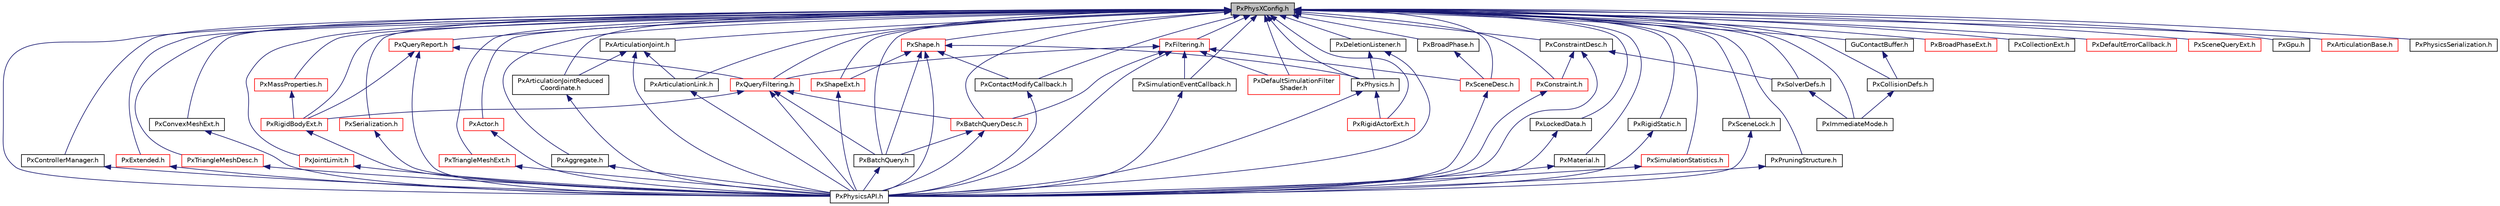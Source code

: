 digraph "PxPhysXConfig.h"
{
  edge [fontname="Helvetica",fontsize="10",labelfontname="Helvetica",labelfontsize="10"];
  node [fontname="Helvetica",fontsize="10",shape=record];
  Node0 [label="PxPhysXConfig.h",height=0.2,width=0.4,color="black", fillcolor="grey75", style="filled", fontcolor="black"];
  Node0 -> Node1 [dir="back",color="midnightblue",fontsize="10",style="solid",fontname="Helvetica"];
  Node1 [label="PxControllerManager.h",height=0.2,width=0.4,color="black", fillcolor="white", style="filled",URL="$PxControllerManager_8h.html"];
  Node1 -> Node2 [dir="back",color="midnightblue",fontsize="10",style="solid",fontname="Helvetica"];
  Node2 [label="PxPhysicsAPI.h",height=0.2,width=0.4,color="black", fillcolor="white", style="filled",URL="$PxPhysicsAPI_8h.html"];
  Node0 -> Node3 [dir="back",color="midnightblue",fontsize="10",style="solid",fontname="Helvetica"];
  Node3 [label="PxExtended.h",height=0.2,width=0.4,color="red", fillcolor="white", style="filled",URL="$PxExtended_8h.html"];
  Node3 -> Node2 [dir="back",color="midnightblue",fontsize="10",style="solid",fontname="Helvetica"];
  Node0 -> Node8 [dir="back",color="midnightblue",fontsize="10",style="solid",fontname="Helvetica"];
  Node8 [label="PxCollisionDefs.h",height=0.2,width=0.4,color="black", fillcolor="white", style="filled",URL="$PxCollisionDefs_8h.html"];
  Node8 -> Node9 [dir="back",color="midnightblue",fontsize="10",style="solid",fontname="Helvetica"];
  Node9 [label="PxImmediateMode.h",height=0.2,width=0.4,color="black", fillcolor="white", style="filled",URL="$PxImmediateMode_8h.html"];
  Node0 -> Node10 [dir="back",color="midnightblue",fontsize="10",style="solid",fontname="Helvetica"];
  Node10 [label="PxTriangleMeshDesc.h",height=0.2,width=0.4,color="red", fillcolor="white", style="filled",URL="$PxTriangleMeshDesc_8h.html"];
  Node10 -> Node2 [dir="back",color="midnightblue",fontsize="10",style="solid",fontname="Helvetica"];
  Node0 -> Node16 [dir="back",color="midnightblue",fontsize="10",style="solid",fontname="Helvetica"];
  Node16 [label="PxBroadPhaseExt.h",height=0.2,width=0.4,color="red", fillcolor="white", style="filled",URL="$PxBroadPhaseExt_8h.html"];
  Node0 -> Node17 [dir="back",color="midnightblue",fontsize="10",style="solid",fontname="Helvetica"];
  Node17 [label="PxCollectionExt.h",height=0.2,width=0.4,color="black", fillcolor="white", style="filled",URL="$PxCollectionExt_8h.html"];
  Node0 -> Node18 [dir="back",color="midnightblue",fontsize="10",style="solid",fontname="Helvetica"];
  Node18 [label="PxConvexMeshExt.h",height=0.2,width=0.4,color="black", fillcolor="white", style="filled",URL="$PxConvexMeshExt_8h.html"];
  Node18 -> Node2 [dir="back",color="midnightblue",fontsize="10",style="solid",fontname="Helvetica"];
  Node0 -> Node19 [dir="back",color="midnightblue",fontsize="10",style="solid",fontname="Helvetica"];
  Node19 [label="PxDefaultErrorCallback.h",height=0.2,width=0.4,color="red", fillcolor="white", style="filled",URL="$PxDefaultErrorCallback_8h.html"];
  Node0 -> Node20 [dir="back",color="midnightblue",fontsize="10",style="solid",fontname="Helvetica"];
  Node20 [label="PxDefaultSimulationFilter\lShader.h",height=0.2,width=0.4,color="red", fillcolor="white", style="filled",URL="$PxDefaultSimulationFilterShader_8h.html"];
  Node0 -> Node21 [dir="back",color="midnightblue",fontsize="10",style="solid",fontname="Helvetica"];
  Node21 [label="PxJointLimit.h",height=0.2,width=0.4,color="red", fillcolor="white", style="filled",URL="$PxJointLimit_8h.html"];
  Node21 -> Node2 [dir="back",color="midnightblue",fontsize="10",style="solid",fontname="Helvetica"];
  Node0 -> Node26 [dir="back",color="midnightblue",fontsize="10",style="solid",fontname="Helvetica"];
  Node26 [label="PxMassProperties.h",height=0.2,width=0.4,color="red", fillcolor="white", style="filled",URL="$PxMassProperties_8h.html"];
  Node26 -> Node27 [dir="back",color="midnightblue",fontsize="10",style="solid",fontname="Helvetica"];
  Node27 [label="PxRigidBodyExt.h",height=0.2,width=0.4,color="red", fillcolor="white", style="filled",URL="$PxRigidBodyExt_8h.html"];
  Node27 -> Node2 [dir="back",color="midnightblue",fontsize="10",style="solid",fontname="Helvetica"];
  Node0 -> Node28 [dir="back",color="midnightblue",fontsize="10",style="solid",fontname="Helvetica"];
  Node28 [label="PxRigidActorExt.h",height=0.2,width=0.4,color="red", fillcolor="white", style="filled",URL="$PxRigidActorExt_8h.html"];
  Node0 -> Node27 [dir="back",color="midnightblue",fontsize="10",style="solid",fontname="Helvetica"];
  Node0 -> Node29 [dir="back",color="midnightblue",fontsize="10",style="solid",fontname="Helvetica"];
  Node29 [label="PxSceneQueryExt.h",height=0.2,width=0.4,color="red", fillcolor="white", style="filled",URL="$PxSceneQueryExt_8h.html"];
  Node0 -> Node14 [dir="back",color="midnightblue",fontsize="10",style="solid",fontname="Helvetica"];
  Node14 [label="PxSerialization.h",height=0.2,width=0.4,color="red", fillcolor="white", style="filled",URL="$PxSerialization_8h.html"];
  Node14 -> Node2 [dir="back",color="midnightblue",fontsize="10",style="solid",fontname="Helvetica"];
  Node0 -> Node30 [dir="back",color="midnightblue",fontsize="10",style="solid",fontname="Helvetica"];
  Node30 [label="PxShapeExt.h",height=0.2,width=0.4,color="red", fillcolor="white", style="filled",URL="$PxShapeExt_8h.html"];
  Node30 -> Node2 [dir="back",color="midnightblue",fontsize="10",style="solid",fontname="Helvetica"];
  Node0 -> Node31 [dir="back",color="midnightblue",fontsize="10",style="solid",fontname="Helvetica"];
  Node31 [label="PxTriangleMeshExt.h",height=0.2,width=0.4,color="red", fillcolor="white", style="filled",URL="$PxTriangleMeshExt_8h.html"];
  Node31 -> Node2 [dir="back",color="midnightblue",fontsize="10",style="solid",fontname="Helvetica"];
  Node0 -> Node32 [dir="back",color="midnightblue",fontsize="10",style="solid",fontname="Helvetica"];
  Node32 [label="GuContactBuffer.h",height=0.2,width=0.4,color="black", fillcolor="white", style="filled",URL="$GuContactBuffer_8h.html"];
  Node32 -> Node8 [dir="back",color="midnightblue",fontsize="10",style="solid",fontname="Helvetica"];
  Node0 -> Node33 [dir="back",color="midnightblue",fontsize="10",style="solid",fontname="Helvetica"];
  Node33 [label="PxGpu.h",height=0.2,width=0.4,color="black", fillcolor="white", style="filled",URL="$PxGpu_8h.html"];
  Node0 -> Node34 [dir="back",color="midnightblue",fontsize="10",style="solid",fontname="Helvetica"];
  Node34 [label="PxActor.h",height=0.2,width=0.4,color="red", fillcolor="white", style="filled",URL="$PxActor_8h.html"];
  Node34 -> Node2 [dir="back",color="midnightblue",fontsize="10",style="solid",fontname="Helvetica"];
  Node0 -> Node51 [dir="back",color="midnightblue",fontsize="10",style="solid",fontname="Helvetica"];
  Node51 [label="PxAggregate.h",height=0.2,width=0.4,color="black", fillcolor="white", style="filled",URL="$PxAggregate_8h.html"];
  Node51 -> Node2 [dir="back",color="midnightblue",fontsize="10",style="solid",fontname="Helvetica"];
  Node0 -> Node52 [dir="back",color="midnightblue",fontsize="10",style="solid",fontname="Helvetica"];
  Node52 [label="PxArticulationBase.h",height=0.2,width=0.4,color="red", fillcolor="white", style="filled",URL="$PxArticulationBase_8h.html"];
  Node0 -> Node55 [dir="back",color="midnightblue",fontsize="10",style="solid",fontname="Helvetica"];
  Node55 [label="PxArticulationJoint.h",height=0.2,width=0.4,color="black", fillcolor="white", style="filled",URL="$PxArticulationJoint_8h.html"];
  Node55 -> Node56 [dir="back",color="midnightblue",fontsize="10",style="solid",fontname="Helvetica"];
  Node56 [label="PxArticulationJointReduced\lCoordinate.h",height=0.2,width=0.4,color="black", fillcolor="white", style="filled",URL="$PxArticulationJointReducedCoordinate_8h.html"];
  Node56 -> Node2 [dir="back",color="midnightblue",fontsize="10",style="solid",fontname="Helvetica"];
  Node55 -> Node41 [dir="back",color="midnightblue",fontsize="10",style="solid",fontname="Helvetica"];
  Node41 [label="PxArticulationLink.h",height=0.2,width=0.4,color="black", fillcolor="white", style="filled",URL="$PxArticulationLink_8h.html"];
  Node41 -> Node2 [dir="back",color="midnightblue",fontsize="10",style="solid",fontname="Helvetica"];
  Node55 -> Node2 [dir="back",color="midnightblue",fontsize="10",style="solid",fontname="Helvetica"];
  Node0 -> Node56 [dir="back",color="midnightblue",fontsize="10",style="solid",fontname="Helvetica"];
  Node0 -> Node41 [dir="back",color="midnightblue",fontsize="10",style="solid",fontname="Helvetica"];
  Node0 -> Node57 [dir="back",color="midnightblue",fontsize="10",style="solid",fontname="Helvetica"];
  Node57 [label="PxShape.h",height=0.2,width=0.4,color="red", fillcolor="white", style="filled",URL="$PxShape_8h.html"];
  Node57 -> Node30 [dir="back",color="midnightblue",fontsize="10",style="solid",fontname="Helvetica"];
  Node57 -> Node58 [dir="back",color="midnightblue",fontsize="10",style="solid",fontname="Helvetica"];
  Node58 [label="PxBatchQuery.h",height=0.2,width=0.4,color="black", fillcolor="white", style="filled",URL="$PxBatchQuery_8h.html"];
  Node58 -> Node2 [dir="back",color="midnightblue",fontsize="10",style="solid",fontname="Helvetica"];
  Node57 -> Node59 [dir="back",color="midnightblue",fontsize="10",style="solid",fontname="Helvetica"];
  Node59 [label="PxContactModifyCallback.h",height=0.2,width=0.4,color="black", fillcolor="white", style="filled",URL="$PxContactModifyCallback_8h.html"];
  Node59 -> Node2 [dir="back",color="midnightblue",fontsize="10",style="solid",fontname="Helvetica"];
  Node57 -> Node60 [dir="back",color="midnightblue",fontsize="10",style="solid",fontname="Helvetica"];
  Node60 [label="PxPhysics.h",height=0.2,width=0.4,color="black", fillcolor="white", style="filled",URL="$PxPhysics_8h.html"];
  Node60 -> Node28 [dir="back",color="midnightblue",fontsize="10",style="solid",fontname="Helvetica"];
  Node60 -> Node2 [dir="back",color="midnightblue",fontsize="10",style="solid",fontname="Helvetica"];
  Node57 -> Node2 [dir="back",color="midnightblue",fontsize="10",style="solid",fontname="Helvetica"];
  Node0 -> Node58 [dir="back",color="midnightblue",fontsize="10",style="solid",fontname="Helvetica"];
  Node0 -> Node61 [dir="back",color="midnightblue",fontsize="10",style="solid",fontname="Helvetica"];
  Node61 [label="PxBatchQueryDesc.h",height=0.2,width=0.4,color="red", fillcolor="white", style="filled",URL="$PxBatchQueryDesc_8h.html"];
  Node61 -> Node58 [dir="back",color="midnightblue",fontsize="10",style="solid",fontname="Helvetica"];
  Node61 -> Node2 [dir="back",color="midnightblue",fontsize="10",style="solid",fontname="Helvetica"];
  Node0 -> Node63 [dir="back",color="midnightblue",fontsize="10",style="solid",fontname="Helvetica"];
  Node63 [label="PxFiltering.h",height=0.2,width=0.4,color="red", fillcolor="white", style="filled",URL="$PxFiltering_8h.html"];
  Node63 -> Node20 [dir="back",color="midnightblue",fontsize="10",style="solid",fontname="Helvetica"];
  Node63 -> Node61 [dir="back",color="midnightblue",fontsize="10",style="solid",fontname="Helvetica"];
  Node63 -> Node65 [dir="back",color="midnightblue",fontsize="10",style="solid",fontname="Helvetica"];
  Node65 [label="PxQueryFiltering.h",height=0.2,width=0.4,color="red", fillcolor="white", style="filled",URL="$PxQueryFiltering_8h.html"];
  Node65 -> Node27 [dir="back",color="midnightblue",fontsize="10",style="solid",fontname="Helvetica"];
  Node65 -> Node61 [dir="back",color="midnightblue",fontsize="10",style="solid",fontname="Helvetica"];
  Node65 -> Node58 [dir="back",color="midnightblue",fontsize="10",style="solid",fontname="Helvetica"];
  Node65 -> Node2 [dir="back",color="midnightblue",fontsize="10",style="solid",fontname="Helvetica"];
  Node63 -> Node2 [dir="back",color="midnightblue",fontsize="10",style="solid",fontname="Helvetica"];
  Node63 -> Node68 [dir="back",color="midnightblue",fontsize="10",style="solid",fontname="Helvetica"];
  Node68 [label="PxSceneDesc.h",height=0.2,width=0.4,color="red", fillcolor="white", style="filled",URL="$PxSceneDesc_8h.html"];
  Node68 -> Node2 [dir="back",color="midnightblue",fontsize="10",style="solid",fontname="Helvetica"];
  Node63 -> Node69 [dir="back",color="midnightblue",fontsize="10",style="solid",fontname="Helvetica"];
  Node69 [label="PxSimulationEventCallback.h",height=0.2,width=0.4,color="black", fillcolor="white", style="filled",URL="$PxSimulationEventCallback_8h.html"];
  Node69 -> Node2 [dir="back",color="midnightblue",fontsize="10",style="solid",fontname="Helvetica"];
  Node0 -> Node65 [dir="back",color="midnightblue",fontsize="10",style="solid",fontname="Helvetica"];
  Node0 -> Node70 [dir="back",color="midnightblue",fontsize="10",style="solid",fontname="Helvetica"];
  Node70 [label="PxQueryReport.h",height=0.2,width=0.4,color="red", fillcolor="white", style="filled",URL="$PxQueryReport_8h.html"];
  Node70 -> Node27 [dir="back",color="midnightblue",fontsize="10",style="solid",fontname="Helvetica"];
  Node70 -> Node65 [dir="back",color="midnightblue",fontsize="10",style="solid",fontname="Helvetica"];
  Node70 -> Node2 [dir="back",color="midnightblue",fontsize="10",style="solid",fontname="Helvetica"];
  Node0 -> Node73 [dir="back",color="midnightblue",fontsize="10",style="solid",fontname="Helvetica"];
  Node73 [label="PxBroadPhase.h",height=0.2,width=0.4,color="black", fillcolor="white", style="filled",URL="$PxBroadPhase_8h.html"];
  Node73 -> Node68 [dir="back",color="midnightblue",fontsize="10",style="solid",fontname="Helvetica"];
  Node0 -> Node74 [dir="back",color="midnightblue",fontsize="10",style="solid",fontname="Helvetica"];
  Node74 [label="PxConstraint.h",height=0.2,width=0.4,color="red", fillcolor="white", style="filled",URL="$PxConstraint_8h.html"];
  Node74 -> Node2 [dir="back",color="midnightblue",fontsize="10",style="solid",fontname="Helvetica"];
  Node0 -> Node75 [dir="back",color="midnightblue",fontsize="10",style="solid",fontname="Helvetica"];
  Node75 [label="PxConstraintDesc.h",height=0.2,width=0.4,color="black", fillcolor="white", style="filled",URL="$PxConstraintDesc_8h.html"];
  Node75 -> Node74 [dir="back",color="midnightblue",fontsize="10",style="solid",fontname="Helvetica"];
  Node75 -> Node76 [dir="back",color="midnightblue",fontsize="10",style="solid",fontname="Helvetica"];
  Node76 [label="PxSolverDefs.h",height=0.2,width=0.4,color="black", fillcolor="white", style="filled",URL="$PxSolverDefs_8h.html"];
  Node76 -> Node9 [dir="back",color="midnightblue",fontsize="10",style="solid",fontname="Helvetica"];
  Node75 -> Node2 [dir="back",color="midnightblue",fontsize="10",style="solid",fontname="Helvetica"];
  Node0 -> Node59 [dir="back",color="midnightblue",fontsize="10",style="solid",fontname="Helvetica"];
  Node0 -> Node77 [dir="back",color="midnightblue",fontsize="10",style="solid",fontname="Helvetica"];
  Node77 [label="PxDeletionListener.h",height=0.2,width=0.4,color="black", fillcolor="white", style="filled",URL="$PxDeletionListener_8h.html"];
  Node77 -> Node60 [dir="back",color="midnightblue",fontsize="10",style="solid",fontname="Helvetica"];
  Node77 -> Node2 [dir="back",color="midnightblue",fontsize="10",style="solid",fontname="Helvetica"];
  Node0 -> Node9 [dir="back",color="midnightblue",fontsize="10",style="solid",fontname="Helvetica"];
  Node0 -> Node76 [dir="back",color="midnightblue",fontsize="10",style="solid",fontname="Helvetica"];
  Node0 -> Node78 [dir="back",color="midnightblue",fontsize="10",style="solid",fontname="Helvetica"];
  Node78 [label="PxLockedData.h",height=0.2,width=0.4,color="black", fillcolor="white", style="filled",URL="$PxLockedData_8h.html"];
  Node78 -> Node2 [dir="back",color="midnightblue",fontsize="10",style="solid",fontname="Helvetica"];
  Node0 -> Node79 [dir="back",color="midnightblue",fontsize="10",style="solid",fontname="Helvetica"];
  Node79 [label="PxMaterial.h",height=0.2,width=0.4,color="black", fillcolor="white", style="filled",URL="$PxMaterial_8h.html"];
  Node79 -> Node2 [dir="back",color="midnightblue",fontsize="10",style="solid",fontname="Helvetica"];
  Node0 -> Node60 [dir="back",color="midnightblue",fontsize="10",style="solid",fontname="Helvetica"];
  Node0 -> Node2 [dir="back",color="midnightblue",fontsize="10",style="solid",fontname="Helvetica"];
  Node0 -> Node50 [dir="back",color="midnightblue",fontsize="10",style="solid",fontname="Helvetica"];
  Node50 [label="PxRigidStatic.h",height=0.2,width=0.4,color="black", fillcolor="white", style="filled",URL="$PxRigidStatic_8h.html"];
  Node50 -> Node2 [dir="back",color="midnightblue",fontsize="10",style="solid",fontname="Helvetica"];
  Node0 -> Node68 [dir="back",color="midnightblue",fontsize="10",style="solid",fontname="Helvetica"];
  Node0 -> Node80 [dir="back",color="midnightblue",fontsize="10",style="solid",fontname="Helvetica"];
  Node80 [label="PxSimulationStatistics.h",height=0.2,width=0.4,color="red", fillcolor="white", style="filled",URL="$PxSimulationStatistics_8h.html"];
  Node80 -> Node2 [dir="back",color="midnightblue",fontsize="10",style="solid",fontname="Helvetica"];
  Node0 -> Node67 [dir="back",color="midnightblue",fontsize="10",style="solid",fontname="Helvetica"];
  Node67 [label="PxSceneLock.h",height=0.2,width=0.4,color="black", fillcolor="white", style="filled",URL="$PxSceneLock_8h.html"];
  Node67 -> Node2 [dir="back",color="midnightblue",fontsize="10",style="solid",fontname="Helvetica"];
  Node0 -> Node69 [dir="back",color="midnightblue",fontsize="10",style="solid",fontname="Helvetica"];
  Node0 -> Node81 [dir="back",color="midnightblue",fontsize="10",style="solid",fontname="Helvetica"];
  Node81 [label="PxPruningStructure.h",height=0.2,width=0.4,color="black", fillcolor="white", style="filled",URL="$PxPruningStructure_8h.html"];
  Node81 -> Node2 [dir="back",color="midnightblue",fontsize="10",style="solid",fontname="Helvetica"];
  Node0 -> Node82 [dir="back",color="midnightblue",fontsize="10",style="solid",fontname="Helvetica"];
  Node82 [label="PxPhysicsSerialization.h",height=0.2,width=0.4,color="black", fillcolor="white", style="filled",URL="$PxPhysicsSerialization_8h.html"];
}
